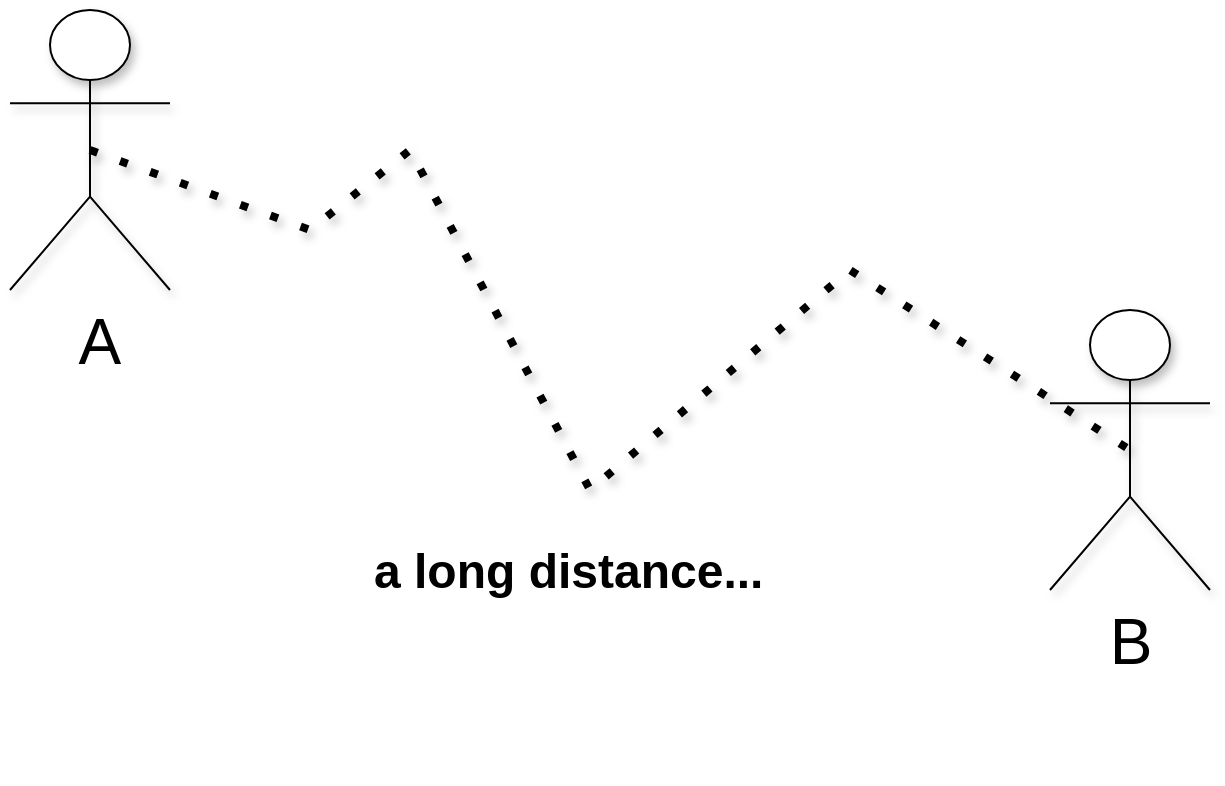<mxfile version="26.0.14">
  <diagram name="Page-1" id="-jlSUvyqlViPHI6Ctp3R">
    <mxGraphModel dx="1430" dy="740" grid="1" gridSize="10" guides="1" tooltips="1" connect="1" arrows="1" fold="1" page="1" pageScale="1" pageWidth="850" pageHeight="1100" math="0" shadow="0">
      <root>
        <mxCell id="0" />
        <mxCell id="1" parent="0" />
        <mxCell id="YLKhRgWx13GadXLJ6Uts-1" value="&lt;font style=&quot;font-size: 32px;&quot;&gt;&amp;nbsp;A&lt;/font&gt;" style="shape=umlActor;verticalLabelPosition=bottom;verticalAlign=top;html=1;outlineConnect=0;shadow=1;" parent="1" vertex="1">
          <mxGeometry x="90" y="230" width="80" height="140" as="geometry" />
        </mxCell>
        <mxCell id="YLKhRgWx13GadXLJ6Uts-2" value="&lt;font style=&quot;font-size: 32px;&quot;&gt;B&lt;/font&gt;" style="shape=umlActor;verticalLabelPosition=bottom;verticalAlign=top;html=1;outlineConnect=0;shadow=1;" parent="1" vertex="1">
          <mxGeometry x="610" y="380" width="80" height="140" as="geometry" />
        </mxCell>
        <mxCell id="YLKhRgWx13GadXLJ6Uts-5" value="" style="endArrow=none;dashed=1;html=1;dashPattern=1 3;strokeWidth=4;rounded=0;entryX=0.5;entryY=0.5;entryDx=0;entryDy=0;entryPerimeter=0;exitX=0.5;exitY=0.5;exitDx=0;exitDy=0;exitPerimeter=0;shadow=1;" parent="1" source="YLKhRgWx13GadXLJ6Uts-1" target="YLKhRgWx13GadXLJ6Uts-2" edge="1">
          <mxGeometry width="50" height="50" relative="1" as="geometry">
            <mxPoint x="290" y="420" as="sourcePoint" />
            <mxPoint x="520" y="420" as="targetPoint" />
            <Array as="points">
              <mxPoint x="240" y="340" />
              <mxPoint x="290" y="300" />
              <mxPoint x="380" y="470" />
              <mxPoint x="510" y="360" />
            </Array>
          </mxGeometry>
        </mxCell>
        <mxCell id="YLKhRgWx13GadXLJ6Uts-7" value="&lt;h1 style=&quot;margin-top: 0px;&quot;&gt;a long distance...&lt;/h1&gt;" style="text;html=1;whiteSpace=wrap;overflow=hidden;rounded=0;shadow=1;" parent="1" vertex="1">
          <mxGeometry x="270" y="490" width="230" height="120" as="geometry" />
        </mxCell>
      </root>
    </mxGraphModel>
  </diagram>
</mxfile>

